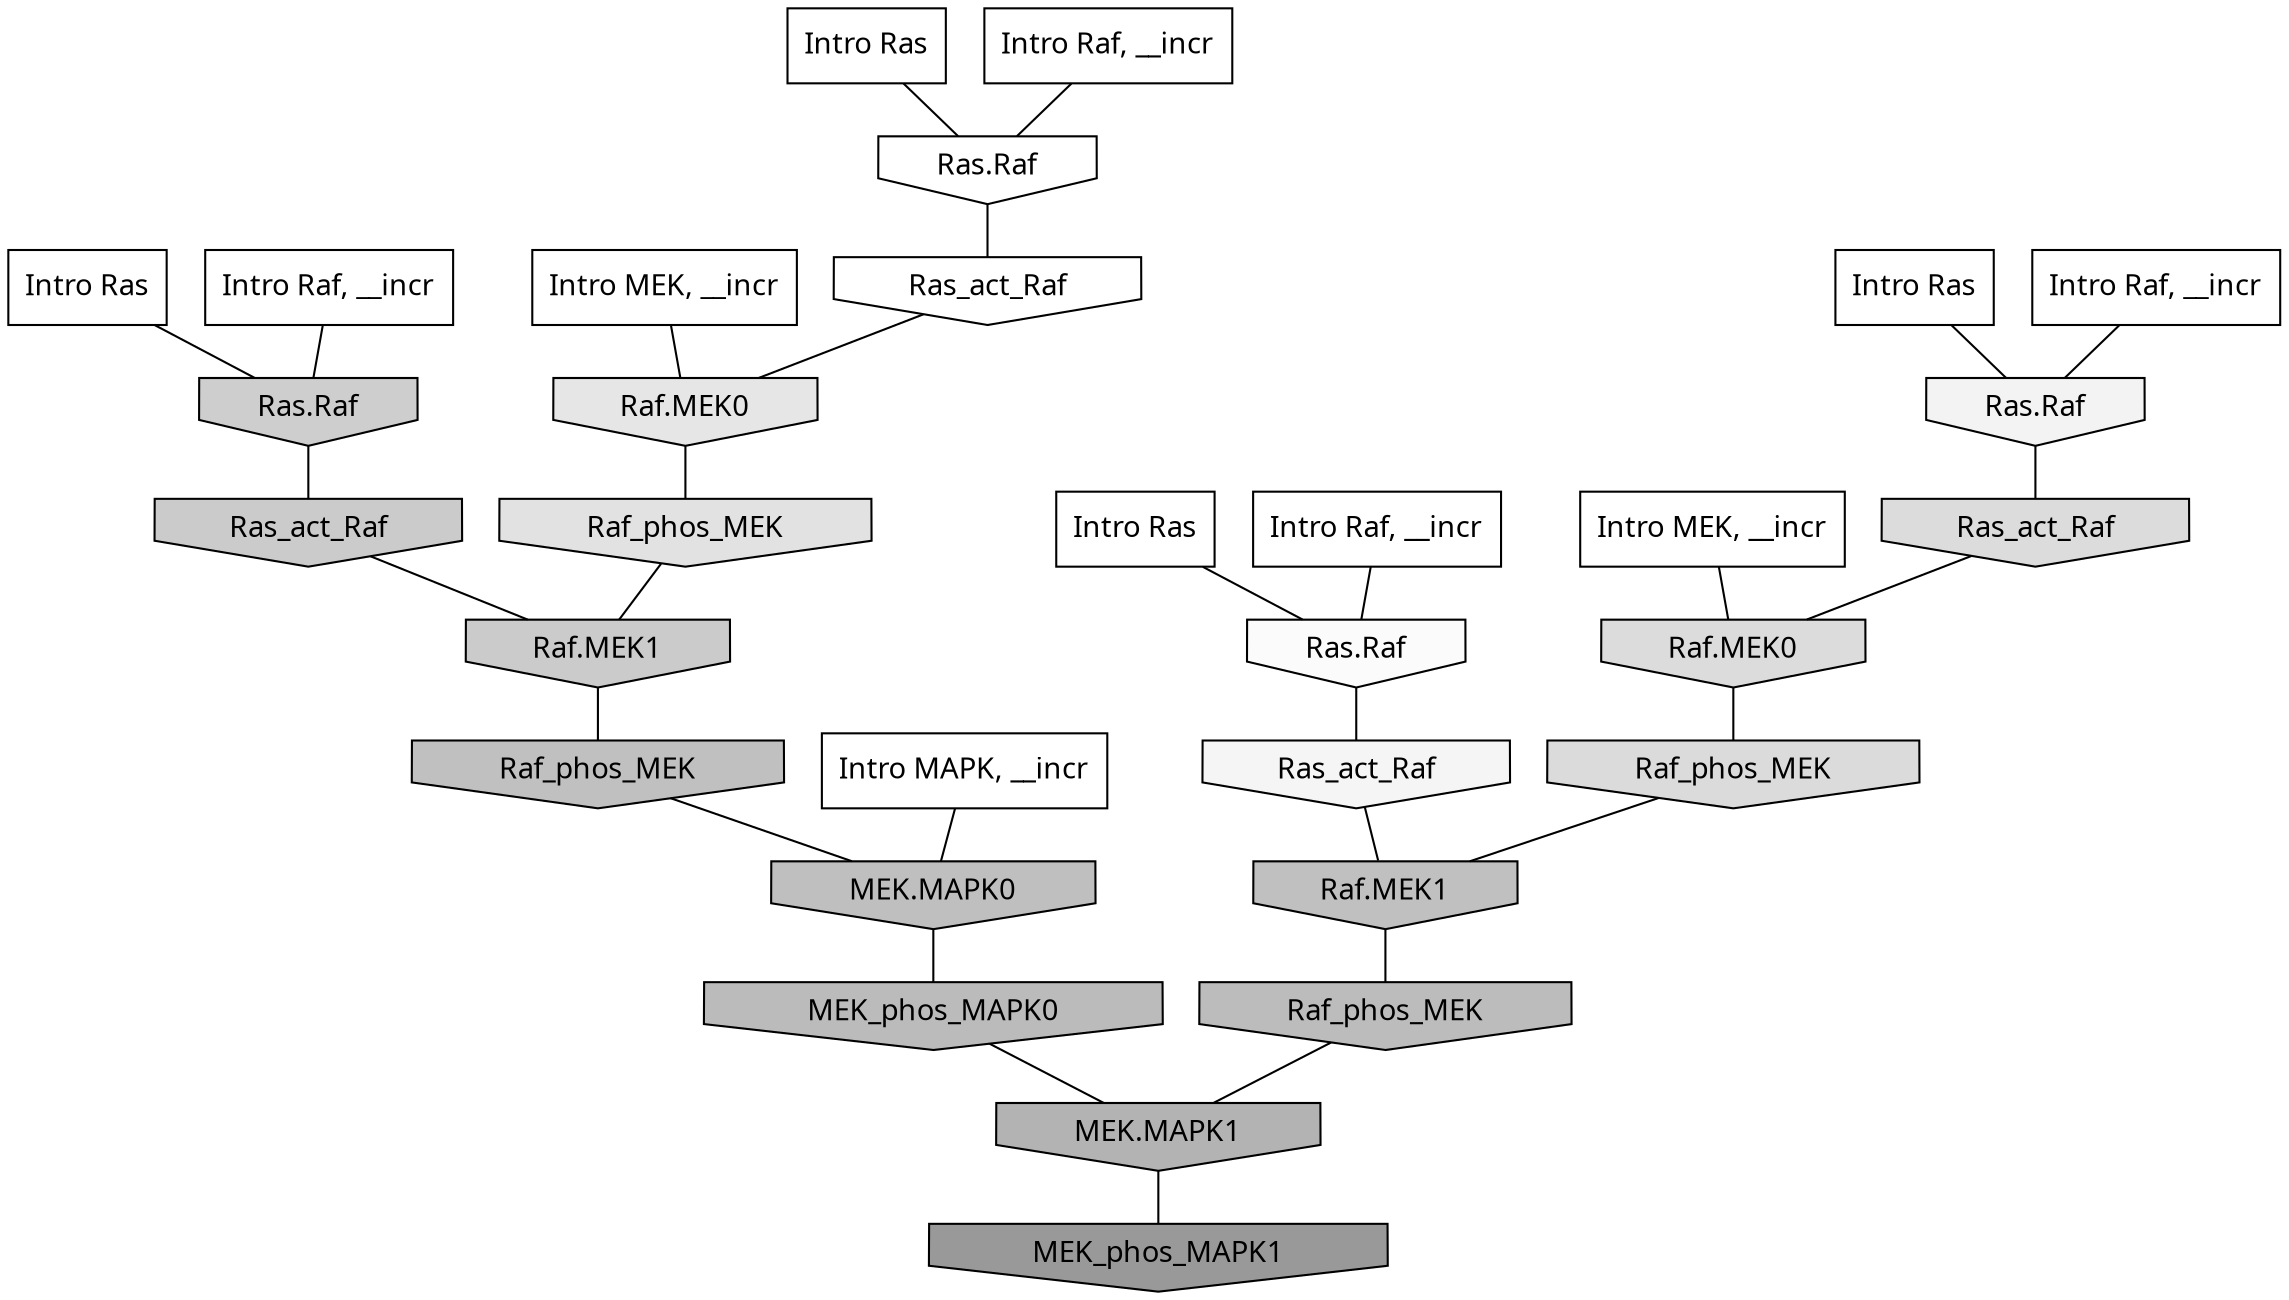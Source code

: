 digraph G{
  rankdir="TB";
  ranksep=0.30;
  node [fontname="CMU Serif"];
  edge [fontname="CMU Serif"];
  
  7 [label="Intro Ras", shape=rectangle, style=filled, fillcolor="0.000 0.000 1.000"]
  
  13 [label="Intro Ras", shape=rectangle, style=filled, fillcolor="0.000 0.000 1.000"]
  
  62 [label="Intro Ras", shape=rectangle, style=filled, fillcolor="0.000 0.000 1.000"]
  
  64 [label="Intro Ras", shape=rectangle, style=filled, fillcolor="0.000 0.000 1.000"]
  
  472 [label="Intro Raf, __incr", shape=rectangle, style=filled, fillcolor="0.000 0.000 1.000"]
  
  518 [label="Intro Raf, __incr", shape=rectangle, style=filled, fillcolor="0.000 0.000 1.000"]
  
  644 [label="Intro Raf, __incr", shape=rectangle, style=filled, fillcolor="0.000 0.000 1.000"]
  
  751 [label="Intro Raf, __incr", shape=rectangle, style=filled, fillcolor="0.000 0.000 1.000"]
  
  1252 [label="Intro MEK, __incr", shape=rectangle, style=filled, fillcolor="0.000 0.000 1.000"]
  
  2021 [label="Intro MEK, __incr", shape=rectangle, style=filled, fillcolor="0.000 0.000 1.000"]
  
  2593 [label="Intro MAPK, __incr", shape=rectangle, style=filled, fillcolor="0.000 0.000 1.000"]
  
  3281 [label="Ras.Raf", shape=invhouse, style=filled, fillcolor="0.000 0.000 1.000"]
  
  3304 [label="Ras_act_Raf", shape=invhouse, style=filled, fillcolor="0.000 0.000 1.000"]
  
  3470 [label="Ras.Raf", shape=invhouse, style=filled, fillcolor="0.000 0.000 0.981"]
  
  3685 [label="Ras_act_Raf", shape=invhouse, style=filled, fillcolor="0.000 0.000 0.960"]
  
  3847 [label="Ras.Raf", shape=invhouse, style=filled, fillcolor="0.000 0.000 0.951"]
  
  4887 [label="Raf.MEK0", shape=invhouse, style=filled, fillcolor="0.000 0.000 0.899"]
  
  5166 [label="Raf_phos_MEK", shape=invhouse, style=filled, fillcolor="0.000 0.000 0.886"]
  
  5760 [label="Ras_act_Raf", shape=invhouse, style=filled, fillcolor="0.000 0.000 0.861"]
  
  5766 [label="Raf.MEK0", shape=invhouse, style=filled, fillcolor="0.000 0.000 0.861"]
  
  5874 [label="Raf_phos_MEK", shape=invhouse, style=filled, fillcolor="0.000 0.000 0.857"]
  
  7539 [label="Ras.Raf", shape=invhouse, style=filled, fillcolor="0.000 0.000 0.808"]
  
  8118 [label="Ras_act_Raf", shape=invhouse, style=filled, fillcolor="0.000 0.000 0.794"]
  
  8120 [label="Raf.MEK1", shape=invhouse, style=filled, fillcolor="0.000 0.000 0.794"]
  
  10283 [label="Raf.MEK1", shape=invhouse, style=filled, fillcolor="0.000 0.000 0.751"]
  
  10334 [label="Raf_phos_MEK", shape=invhouse, style=filled, fillcolor="0.000 0.000 0.751"]
  
  10535 [label="MEK.MAPK0", shape=invhouse, style=filled, fillcolor="0.000 0.000 0.748"]
  
  11264 [label="Raf_phos_MEK", shape=invhouse, style=filled, fillcolor="0.000 0.000 0.737"]
  
  11597 [label="MEK_phos_MAPK0", shape=invhouse, style=filled, fillcolor="0.000 0.000 0.732"]
  
  14302 [label="MEK.MAPK1", shape=invhouse, style=filled, fillcolor="0.000 0.000 0.700"]
  
  19036 [label="MEK_phos_MAPK1", shape=invhouse, style=filled, fillcolor="0.000 0.000 0.600"]
  
  
  14302 -> 19036 [dir=none, color="0.000 0.000 0.000"] 
  11597 -> 14302 [dir=none, color="0.000 0.000 0.000"] 
  11264 -> 14302 [dir=none, color="0.000 0.000 0.000"] 
  10535 -> 11597 [dir=none, color="0.000 0.000 0.000"] 
  10334 -> 10535 [dir=none, color="0.000 0.000 0.000"] 
  10283 -> 11264 [dir=none, color="0.000 0.000 0.000"] 
  8120 -> 10334 [dir=none, color="0.000 0.000 0.000"] 
  8118 -> 8120 [dir=none, color="0.000 0.000 0.000"] 
  7539 -> 8118 [dir=none, color="0.000 0.000 0.000"] 
  5874 -> 10283 [dir=none, color="0.000 0.000 0.000"] 
  5766 -> 5874 [dir=none, color="0.000 0.000 0.000"] 
  5760 -> 5766 [dir=none, color="0.000 0.000 0.000"] 
  5166 -> 8120 [dir=none, color="0.000 0.000 0.000"] 
  4887 -> 5166 [dir=none, color="0.000 0.000 0.000"] 
  3847 -> 5760 [dir=none, color="0.000 0.000 0.000"] 
  3685 -> 10283 [dir=none, color="0.000 0.000 0.000"] 
  3470 -> 3685 [dir=none, color="0.000 0.000 0.000"] 
  3304 -> 4887 [dir=none, color="0.000 0.000 0.000"] 
  3281 -> 3304 [dir=none, color="0.000 0.000 0.000"] 
  2593 -> 10535 [dir=none, color="0.000 0.000 0.000"] 
  2021 -> 4887 [dir=none, color="0.000 0.000 0.000"] 
  1252 -> 5766 [dir=none, color="0.000 0.000 0.000"] 
  751 -> 3847 [dir=none, color="0.000 0.000 0.000"] 
  644 -> 3470 [dir=none, color="0.000 0.000 0.000"] 
  518 -> 7539 [dir=none, color="0.000 0.000 0.000"] 
  472 -> 3281 [dir=none, color="0.000 0.000 0.000"] 
  64 -> 3281 [dir=none, color="0.000 0.000 0.000"] 
  62 -> 3847 [dir=none, color="0.000 0.000 0.000"] 
  13 -> 3470 [dir=none, color="0.000 0.000 0.000"] 
  7 -> 7539 [dir=none, color="0.000 0.000 0.000"] 
  
  }
